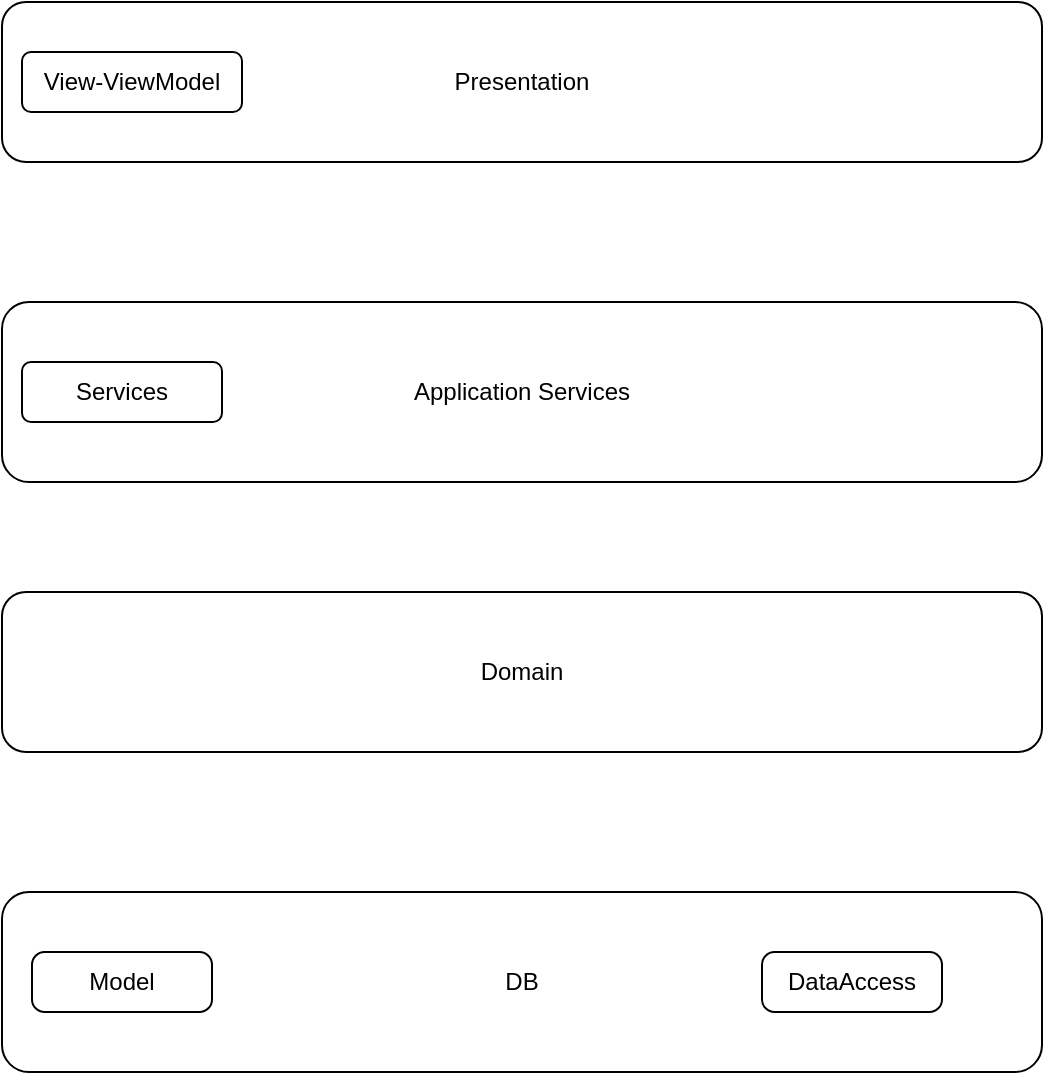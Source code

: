 <mxfile version="26.2.9">
  <diagram name="Layered Diagram" id="2xw1S9ei6TOHdreCXuQD">
    <mxGraphModel dx="1246" dy="668" grid="1" gridSize="10" guides="1" tooltips="1" connect="1" arrows="1" fold="1" page="1" pageScale="1" pageWidth="827" pageHeight="1169" math="0" shadow="0">
      <root>
        <mxCell id="0" />
        <mxCell id="1" parent="0" />
        <mxCell id="vmsnHO8LjkJpZJElM0fm-1" value="Presentation" style="rounded=1;whiteSpace=wrap;html=1;" vertex="1" parent="1">
          <mxGeometry x="180" y="50" width="520" height="80" as="geometry" />
        </mxCell>
        <mxCell id="vmsnHO8LjkJpZJElM0fm-2" value="Application Services" style="rounded=1;whiteSpace=wrap;html=1;" vertex="1" parent="1">
          <mxGeometry x="180" y="200" width="520" height="90" as="geometry" />
        </mxCell>
        <mxCell id="vmsnHO8LjkJpZJElM0fm-3" value="Domain" style="rounded=1;whiteSpace=wrap;html=1;" vertex="1" parent="1">
          <mxGeometry x="180" y="345" width="520" height="80" as="geometry" />
        </mxCell>
        <mxCell id="vmsnHO8LjkJpZJElM0fm-4" value="DB" style="rounded=1;whiteSpace=wrap;html=1;" vertex="1" parent="1">
          <mxGeometry x="180" y="495" width="520" height="90" as="geometry" />
        </mxCell>
        <mxCell id="vmsnHO8LjkJpZJElM0fm-5" value="View-ViewModel" style="rounded=1;whiteSpace=wrap;html=1;" vertex="1" parent="1">
          <mxGeometry x="190" y="75" width="110" height="30" as="geometry" />
        </mxCell>
        <mxCell id="vmsnHO8LjkJpZJElM0fm-7" value="Services" style="rounded=1;whiteSpace=wrap;html=1;" vertex="1" parent="1">
          <mxGeometry x="190" y="230" width="100" height="30" as="geometry" />
        </mxCell>
        <mxCell id="vmsnHO8LjkJpZJElM0fm-8" value="Model" style="rounded=1;whiteSpace=wrap;html=1;arcSize=21;" vertex="1" parent="1">
          <mxGeometry x="195" y="525" width="90" height="30" as="geometry" />
        </mxCell>
        <mxCell id="vmsnHO8LjkJpZJElM0fm-9" value="DataAccess" style="rounded=1;whiteSpace=wrap;html=1;arcSize=21;" vertex="1" parent="1">
          <mxGeometry x="560" y="525" width="90" height="30" as="geometry" />
        </mxCell>
      </root>
    </mxGraphModel>
  </diagram>
</mxfile>
